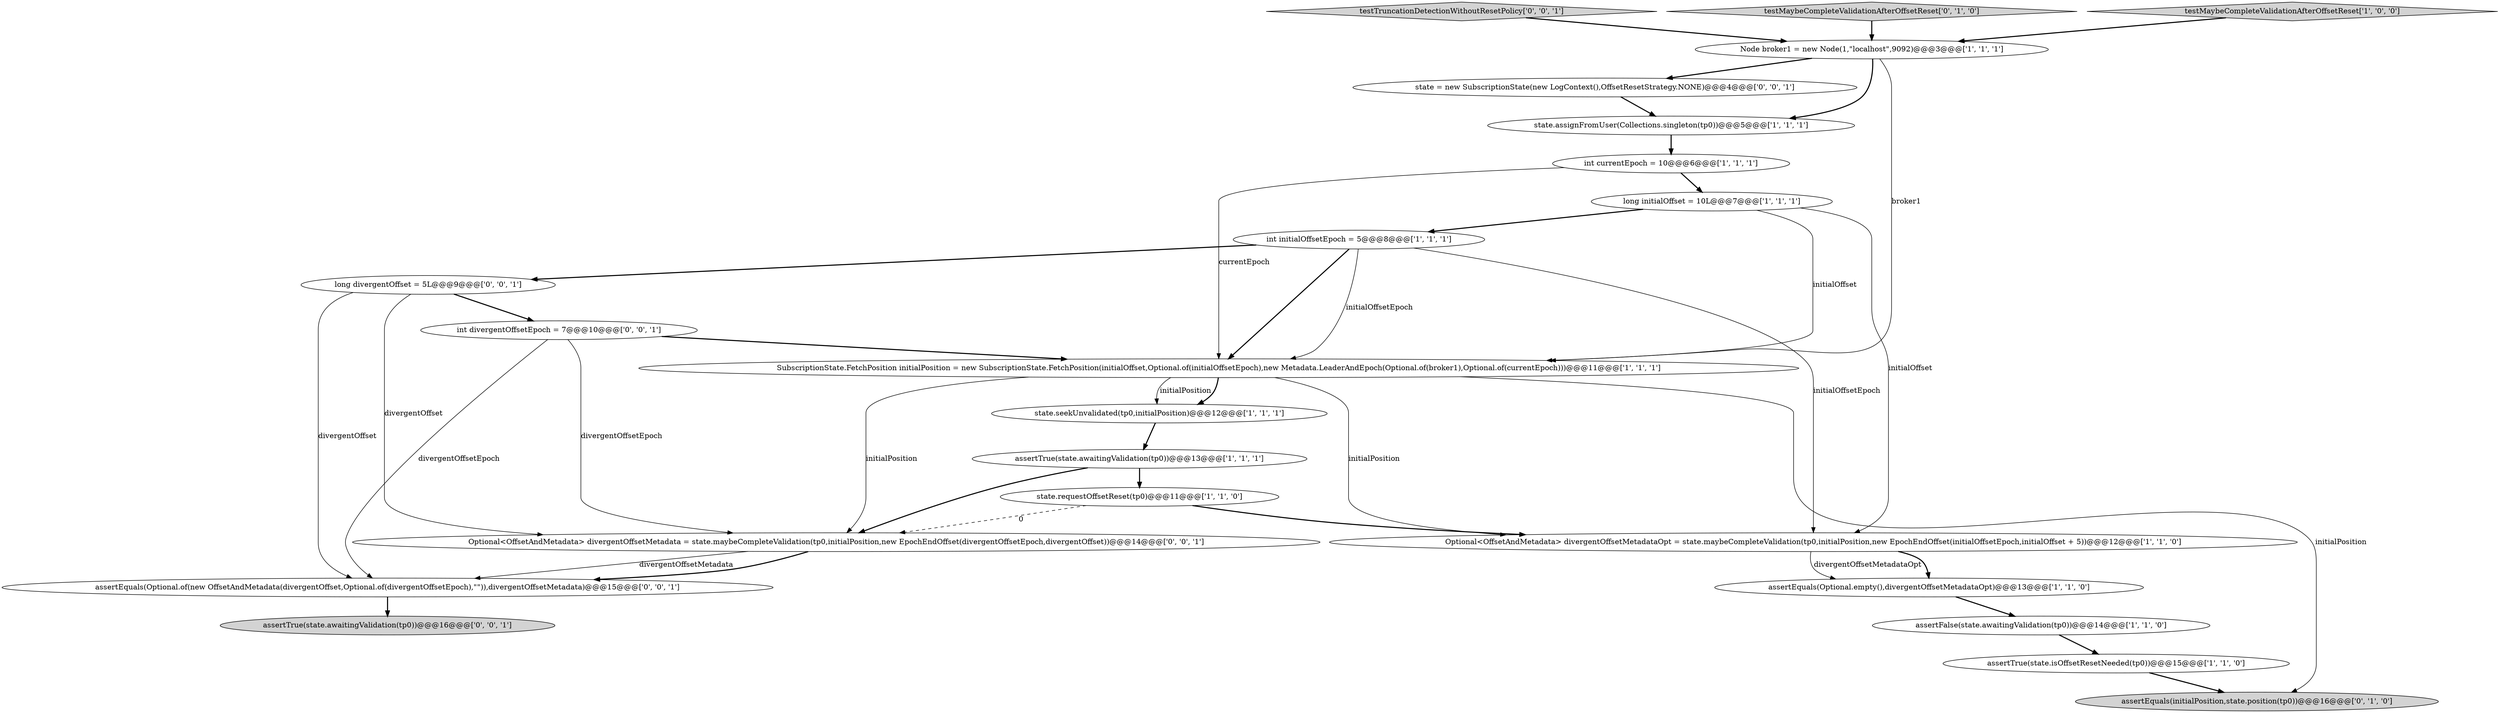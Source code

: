 digraph {
4 [style = filled, label = "state.requestOffsetReset(tp0)@@@11@@@['1', '1', '0']", fillcolor = white, shape = ellipse image = "AAA0AAABBB1BBB"];
1 [style = filled, label = "assertFalse(state.awaitingValidation(tp0))@@@14@@@['1', '1', '0']", fillcolor = white, shape = ellipse image = "AAA0AAABBB1BBB"];
10 [style = filled, label = "SubscriptionState.FetchPosition initialPosition = new SubscriptionState.FetchPosition(initialOffset,Optional.of(initialOffsetEpoch),new Metadata.LeaderAndEpoch(Optional.of(broker1),Optional.of(currentEpoch)))@@@11@@@['1', '1', '1']", fillcolor = white, shape = ellipse image = "AAA0AAABBB1BBB"];
2 [style = filled, label = "Node broker1 = new Node(1,\"localhost\",9092)@@@3@@@['1', '1', '1']", fillcolor = white, shape = ellipse image = "AAA0AAABBB1BBB"];
0 [style = filled, label = "Optional<OffsetAndMetadata> divergentOffsetMetadataOpt = state.maybeCompleteValidation(tp0,initialPosition,new EpochEndOffset(initialOffsetEpoch,initialOffset + 5))@@@12@@@['1', '1', '0']", fillcolor = white, shape = ellipse image = "AAA0AAABBB1BBB"];
20 [style = filled, label = "testTruncationDetectionWithoutResetPolicy['0', '0', '1']", fillcolor = lightgray, shape = diamond image = "AAA0AAABBB3BBB"];
12 [style = filled, label = "assertTrue(state.isOffsetResetNeeded(tp0))@@@15@@@['1', '1', '0']", fillcolor = white, shape = ellipse image = "AAA0AAABBB1BBB"];
16 [style = filled, label = "state = new SubscriptionState(new LogContext(),OffsetResetStrategy.NONE)@@@4@@@['0', '0', '1']", fillcolor = white, shape = ellipse image = "AAA0AAABBB3BBB"];
21 [style = filled, label = "assertEquals(Optional.of(new OffsetAndMetadata(divergentOffset,Optional.of(divergentOffsetEpoch),\"\")),divergentOffsetMetadata)@@@15@@@['0', '0', '1']", fillcolor = white, shape = ellipse image = "AAA0AAABBB3BBB"];
9 [style = filled, label = "int initialOffsetEpoch = 5@@@8@@@['1', '1', '1']", fillcolor = white, shape = ellipse image = "AAA0AAABBB1BBB"];
14 [style = filled, label = "testMaybeCompleteValidationAfterOffsetReset['0', '1', '0']", fillcolor = lightgray, shape = diamond image = "AAA0AAABBB2BBB"];
7 [style = filled, label = "state.seekUnvalidated(tp0,initialPosition)@@@12@@@['1', '1', '1']", fillcolor = white, shape = ellipse image = "AAA0AAABBB1BBB"];
19 [style = filled, label = "assertTrue(state.awaitingValidation(tp0))@@@16@@@['0', '0', '1']", fillcolor = lightgray, shape = ellipse image = "AAA0AAABBB3BBB"];
8 [style = filled, label = "long initialOffset = 10L@@@7@@@['1', '1', '1']", fillcolor = white, shape = ellipse image = "AAA0AAABBB1BBB"];
5 [style = filled, label = "testMaybeCompleteValidationAfterOffsetReset['1', '0', '0']", fillcolor = lightgray, shape = diamond image = "AAA0AAABBB1BBB"];
13 [style = filled, label = "int currentEpoch = 10@@@6@@@['1', '1', '1']", fillcolor = white, shape = ellipse image = "AAA0AAABBB1BBB"];
11 [style = filled, label = "assertTrue(state.awaitingValidation(tp0))@@@13@@@['1', '1', '1']", fillcolor = white, shape = ellipse image = "AAA0AAABBB1BBB"];
6 [style = filled, label = "state.assignFromUser(Collections.singleton(tp0))@@@5@@@['1', '1', '1']", fillcolor = white, shape = ellipse image = "AAA0AAABBB1BBB"];
15 [style = filled, label = "assertEquals(initialPosition,state.position(tp0))@@@16@@@['0', '1', '0']", fillcolor = lightgray, shape = ellipse image = "AAA1AAABBB2BBB"];
22 [style = filled, label = "Optional<OffsetAndMetadata> divergentOffsetMetadata = state.maybeCompleteValidation(tp0,initialPosition,new EpochEndOffset(divergentOffsetEpoch,divergentOffset))@@@14@@@['0', '0', '1']", fillcolor = white, shape = ellipse image = "AAA0AAABBB3BBB"];
18 [style = filled, label = "int divergentOffsetEpoch = 7@@@10@@@['0', '0', '1']", fillcolor = white, shape = ellipse image = "AAA0AAABBB3BBB"];
17 [style = filled, label = "long divergentOffset = 5L@@@9@@@['0', '0', '1']", fillcolor = white, shape = ellipse image = "AAA0AAABBB3BBB"];
3 [style = filled, label = "assertEquals(Optional.empty(),divergentOffsetMetadataOpt)@@@13@@@['1', '1', '0']", fillcolor = white, shape = ellipse image = "AAA0AAABBB1BBB"];
5->2 [style = bold, label=""];
11->22 [style = bold, label=""];
11->4 [style = bold, label=""];
9->10 [style = solid, label="initialOffsetEpoch"];
8->0 [style = solid, label="initialOffset"];
8->9 [style = bold, label=""];
0->3 [style = solid, label="divergentOffsetMetadataOpt"];
1->12 [style = bold, label=""];
12->15 [style = bold, label=""];
10->7 [style = solid, label="initialPosition"];
6->13 [style = bold, label=""];
0->3 [style = bold, label=""];
7->11 [style = bold, label=""];
22->21 [style = solid, label="divergentOffsetMetadata"];
10->15 [style = solid, label="initialPosition"];
18->22 [style = solid, label="divergentOffsetEpoch"];
3->1 [style = bold, label=""];
17->22 [style = solid, label="divergentOffset"];
10->7 [style = bold, label=""];
21->19 [style = bold, label=""];
10->22 [style = solid, label="initialPosition"];
9->17 [style = bold, label=""];
4->22 [style = dashed, label="0"];
18->10 [style = bold, label=""];
16->6 [style = bold, label=""];
17->21 [style = solid, label="divergentOffset"];
2->6 [style = bold, label=""];
14->2 [style = bold, label=""];
2->16 [style = bold, label=""];
13->10 [style = solid, label="currentEpoch"];
22->21 [style = bold, label=""];
20->2 [style = bold, label=""];
13->8 [style = bold, label=""];
10->0 [style = solid, label="initialPosition"];
2->10 [style = solid, label="broker1"];
8->10 [style = solid, label="initialOffset"];
18->21 [style = solid, label="divergentOffsetEpoch"];
9->0 [style = solid, label="initialOffsetEpoch"];
4->0 [style = bold, label=""];
9->10 [style = bold, label=""];
17->18 [style = bold, label=""];
}
